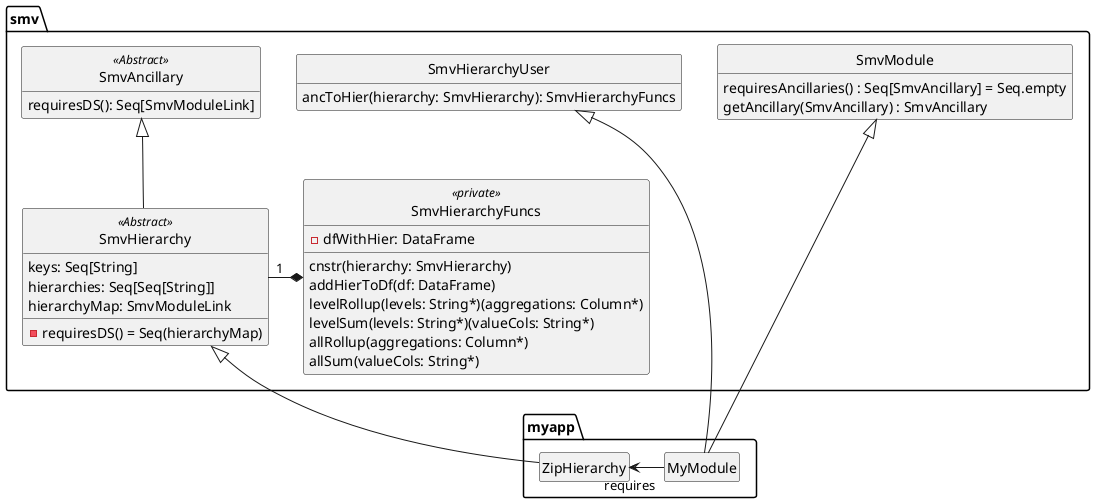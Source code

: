 @startuml
hide empty methods
hide empty fields
hide circle

namespace smv {
  class SmvAncillary <<Abstract>> {
    requiresDS(): Seq[SmvModuleLink]
  }

  class SmvHierarchy <<Abstract>> extends SmvAncillary {
    keys: Seq[String]
    hierarchies: Seq[Seq[String]]
    hierarchyMap: SmvModuleLink
    -requiresDS() = Seq(hierarchyMap)
  }

  class SmvHierarchyFuncs <<private>> {
    -dfWithHier: DataFrame
    cnstr(hierarchy: SmvHierarchy)
    addHierToDf(df: DataFrame)
    levelRollup(levels: String*)(aggregations: Column*)
    levelSum(levels: String*)(valueCols: String*)
    allRollup(aggregations: Column*)
    allSum(valueCols: String*)
  }

  class SmvHierarchyUser {
    ancToHier(hierarchy: SmvHierarchy): SmvHierarchyFuncs
  }

  class SmvModule {
    requiresAncillaries() : Seq[SmvAncillary] = Seq.empty
    getAncillary(SmvAncillary) : SmvAncillary
  }

  SmvHierarchyFuncs *-L- "1" SmvHierarchy
}

namespace myapp {
  class ZipHierarchy extends smv.SmvHierarchy
  class MyModule extends smv.SmvHierarchyUser
  class MyModule extends smv.SmvModule

  MyModule -L-> "requires" ZipHierarchy
}

@enduml

